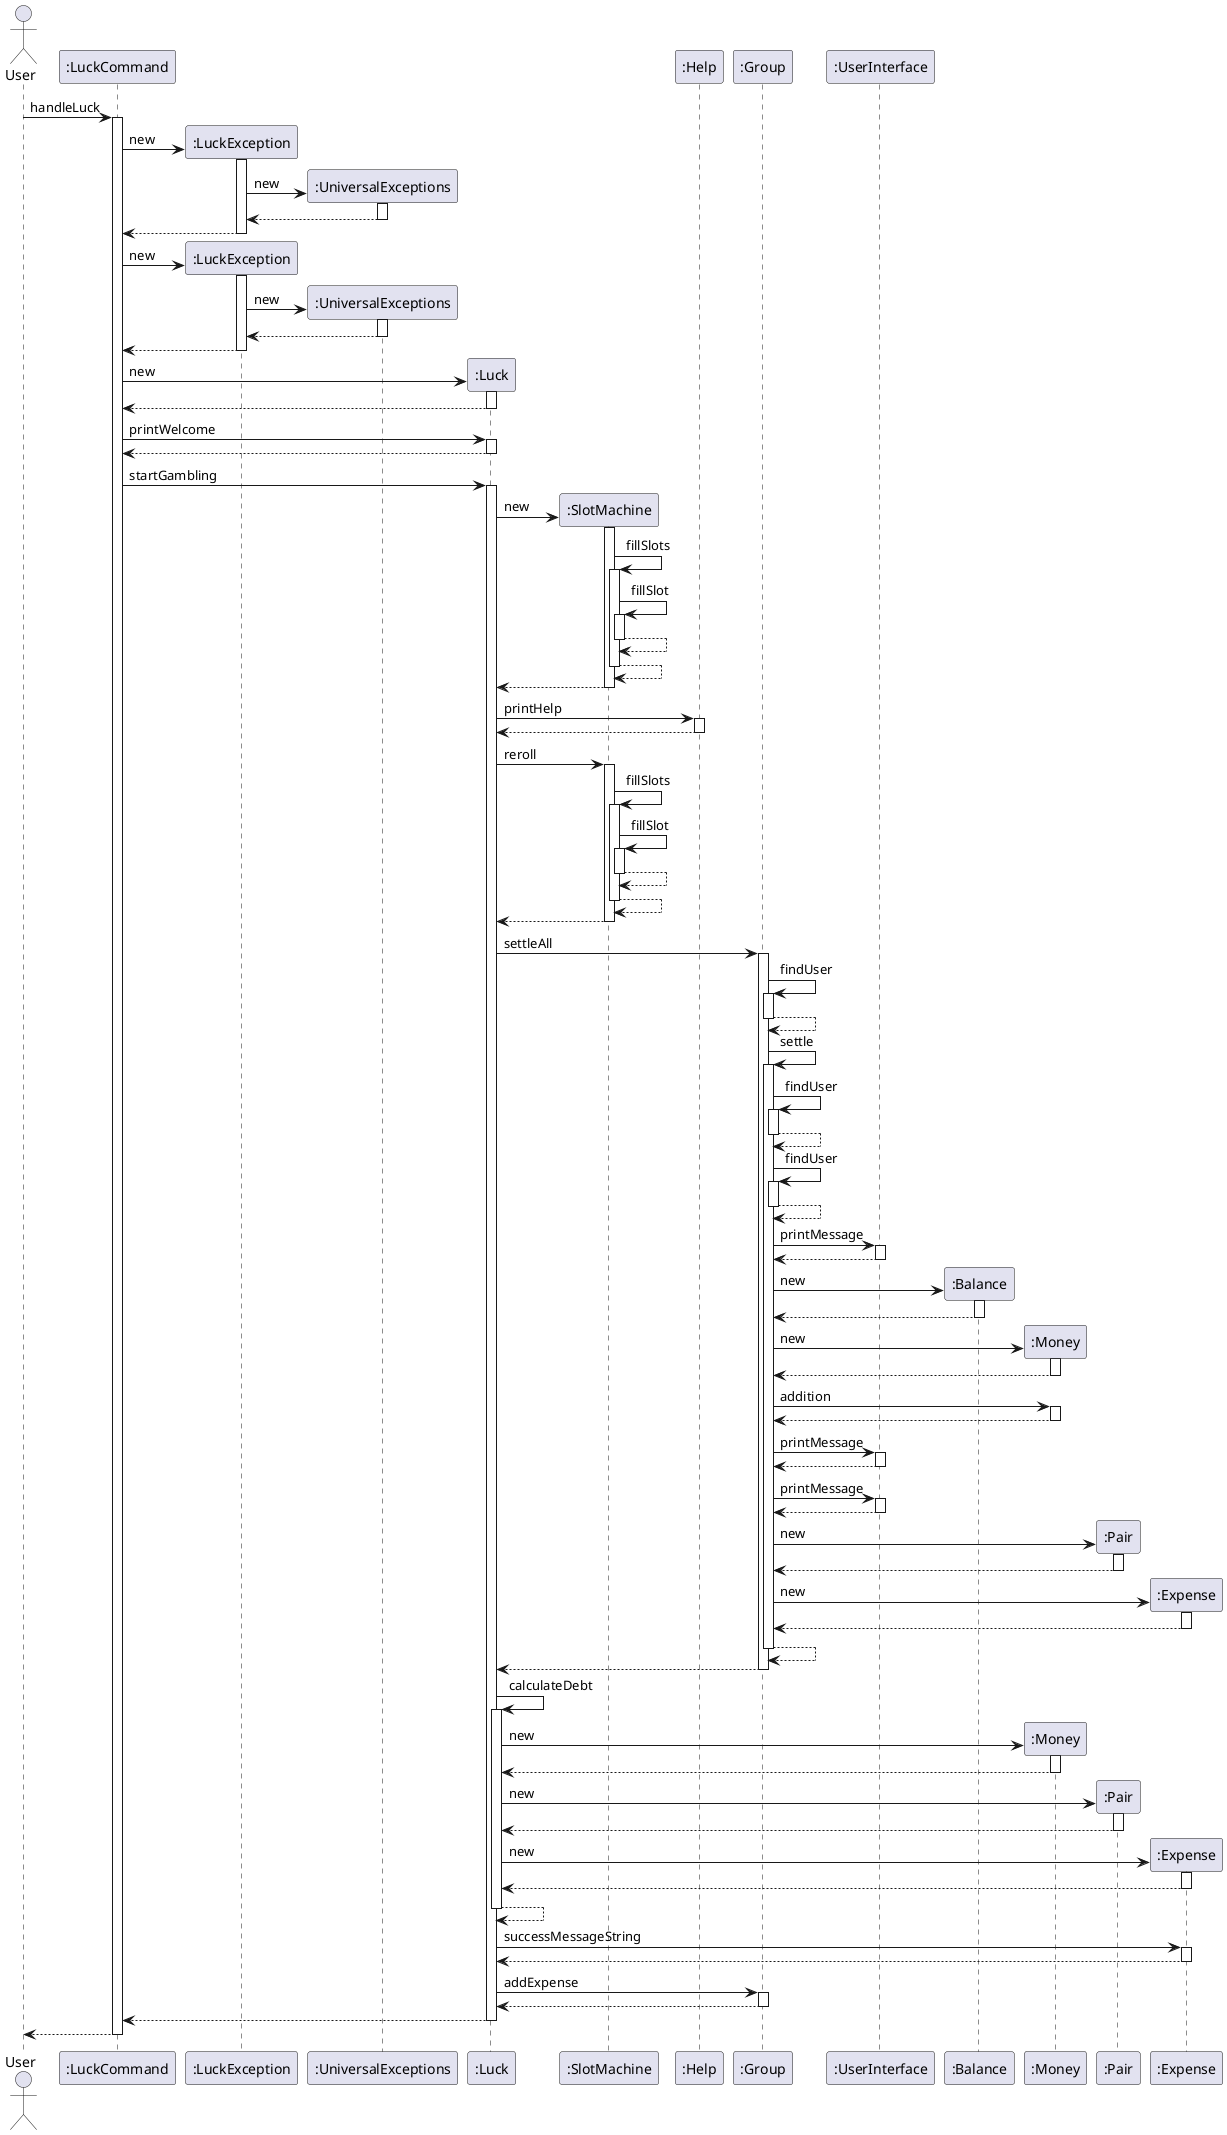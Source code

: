 @startuml
Actor User
User -> ":LuckCommand" : handleLuck
activate ":LuckCommand"
create ":LuckException"
":LuckCommand" -> ":LuckException" : new
activate ":LuckException"
create ":UniversalExceptions"
":LuckException" -> ":UniversalExceptions" : new
activate ":UniversalExceptions"
":UniversalExceptions" --> ":LuckException"
deactivate ":UniversalExceptions"
":LuckException" --> ":LuckCommand"
deactivate ":LuckException"
create ":LuckException"
":LuckCommand" -> ":LuckException" : new
activate ":LuckException"
create ":UniversalExceptions"
":LuckException" -> ":UniversalExceptions" : new
activate ":UniversalExceptions"
":UniversalExceptions" --> ":LuckException"
deactivate ":UniversalExceptions"
":LuckException" --> ":LuckCommand"
deactivate ":LuckException"
create ":Luck"
":LuckCommand" -> ":Luck" : new
activate ":Luck"
":Luck" --> ":LuckCommand"
deactivate ":Luck"
":LuckCommand" -> ":Luck" : printWelcome
activate ":Luck"
":Luck" --> ":LuckCommand"
deactivate ":Luck"
":LuckCommand" -> ":Luck" : startGambling
activate ":Luck"
create ":SlotMachine"
":Luck" -> ":SlotMachine" : new
activate ":SlotMachine"
":SlotMachine" -> ":SlotMachine" : fillSlots
activate ":SlotMachine"
":SlotMachine" -> ":SlotMachine" : fillSlot
activate ":SlotMachine"
":SlotMachine" --> ":SlotMachine"
deactivate ":SlotMachine"
":SlotMachine" --> ":SlotMachine"
deactivate ":SlotMachine"
":SlotMachine" --> ":Luck"
deactivate ":SlotMachine"
":Luck" -> ":Help" : printHelp
activate ":Help"
":Help" --> ":Luck"
deactivate ":Help"
":Luck" -> ":SlotMachine" : reroll
activate ":SlotMachine"
":SlotMachine" -> ":SlotMachine" : fillSlots
activate ":SlotMachine"
":SlotMachine" -> ":SlotMachine" : fillSlot
activate ":SlotMachine"
":SlotMachine" --> ":SlotMachine"
deactivate ":SlotMachine"
":SlotMachine" --> ":SlotMachine"
deactivate ":SlotMachine"
":SlotMachine" --> ":Luck"
deactivate ":SlotMachine"
":Luck" -> ":Group" : settleAll
activate ":Group"
":Group" -> ":Group" : findUser
activate ":Group"
":Group" --> ":Group"
deactivate ":Group"
":Group" -> ":Group" : settle
activate ":Group"
":Group" -> ":Group" : findUser
activate ":Group"
":Group" --> ":Group"
deactivate ":Group"
":Group" -> ":Group" : findUser
activate ":Group"
":Group" --> ":Group"
deactivate ":Group"
":Group" -> ":UserInterface" : printMessage
activate ":UserInterface"
":UserInterface" --> ":Group"
deactivate ":UserInterface"
create ":Balance"
":Group" -> ":Balance" : new
activate ":Balance"
":Balance" --> ":Group"
deactivate ":Balance"
create ":Money"
":Group" -> ":Money" : new
activate ":Money"
":Money" --> ":Group"
deactivate ":Money"
":Group" -> ":Money" : addition
activate ":Money"
":Money" --> ":Group"
deactivate ":Money"
":Group" -> ":UserInterface" : printMessage
activate ":UserInterface"
":UserInterface" --> ":Group"
deactivate ":UserInterface"
":Group" -> ":UserInterface" : printMessage
activate ":UserInterface"
":UserInterface" --> ":Group"
deactivate ":UserInterface"
create ":Pair"
":Group" -> ":Pair" : new
activate ":Pair"
":Pair" --> ":Group"
deactivate ":Pair"
create ":Expense"
":Group" -> ":Expense" : new
activate ":Expense"
":Expense" --> ":Group"
deactivate ":Expense"
":Group" --> ":Group"
deactivate ":Group"
":Group" --> ":Luck"
deactivate ":Group"
":Luck" -> ":Luck" : calculateDebt
activate ":Luck"
create ":Money"
":Luck" -> ":Money" : new
activate ":Money"
":Money" --> ":Luck"
deactivate ":Money"
create ":Pair"
":Luck" -> ":Pair" : new
activate ":Pair"
":Pair" --> ":Luck"
deactivate ":Pair"
create ":Expense"
":Luck" -> ":Expense" : new
activate ":Expense"
":Expense" --> ":Luck"
deactivate ":Expense"
":Luck" --> ":Luck"
deactivate ":Luck"
":Luck" -> ":Expense" : successMessageString
activate ":Expense"
":Expense" --> ":Luck"
deactivate ":Expense"
":Luck" -> ":Group" : addExpense
activate ":Group"
":Group" --> ":Luck"
deactivate ":Group"
":Luck" --> ":LuckCommand"
deactivate ":Luck"
return
@enduml